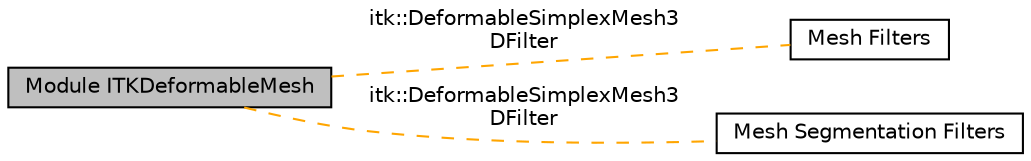 digraph "Module ITKDeformableMesh"
{
  edge [fontname="Helvetica",fontsize="10",labelfontname="Helvetica",labelfontsize="10"];
  node [fontname="Helvetica",fontsize="10",shape=box];
  rankdir=LR;
  Node1 [label="Module ITKDeformableMesh",height=0.2,width=0.4,color="black", fillcolor="grey75", style="filled", fontcolor="black",tooltip=" "];
  Node2 [label="Mesh Filters",height=0.2,width=0.4,color="black", fillcolor="white", style="filled",URL="$group__MeshFilters.html",tooltip=" "];
  Node3 [label="Mesh Segmentation Filters",height=0.2,width=0.4,color="black", fillcolor="white", style="filled",URL="$group__MeshSegmentation.html",tooltip=" "];
  Node1->Node2 [shape=plaintext, label="itk::DeformableSimplexMesh3\lDFilter", color="orange", dir="none", style="dashed"];
  Node1->Node3 [shape=plaintext, label="itk::DeformableSimplexMesh3\lDFilter", color="orange", dir="none", style="dashed"];
}
